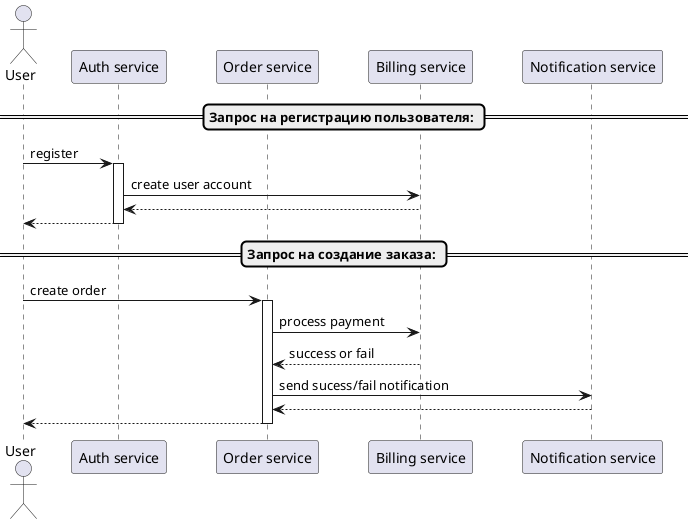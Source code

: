 @startuml
'https://plantuml.com/sequence-diagram

actor User
participant "Auth service" as Auth
participant "Order service" as Order
participant "Billing service" as Billing
participant "Notification service" as Notification

skinparam roundcorner 10
skinparam ParticipantPadding 20

== Запрос на регистрацию пользователя: ==

User -> Auth : register
activate Auth
Auth -> Billing : create user account
Auth <-- Billing
User <-- Auth
deactivate Auth

== Запрос на создание заказа: ==

User -> Order: create order
activate Order
Order -> Billing: process payment
Order <-- Billing: success or fail
Order -> Notification: send sucess/fail notification
Order <-- Notification
User <-- Order
deactivate Order
'alt #LightBlue "Пользователь авторизован"
'
'
'else #Pink "Пользователь не авторизован"
'
'
'end


@enduml